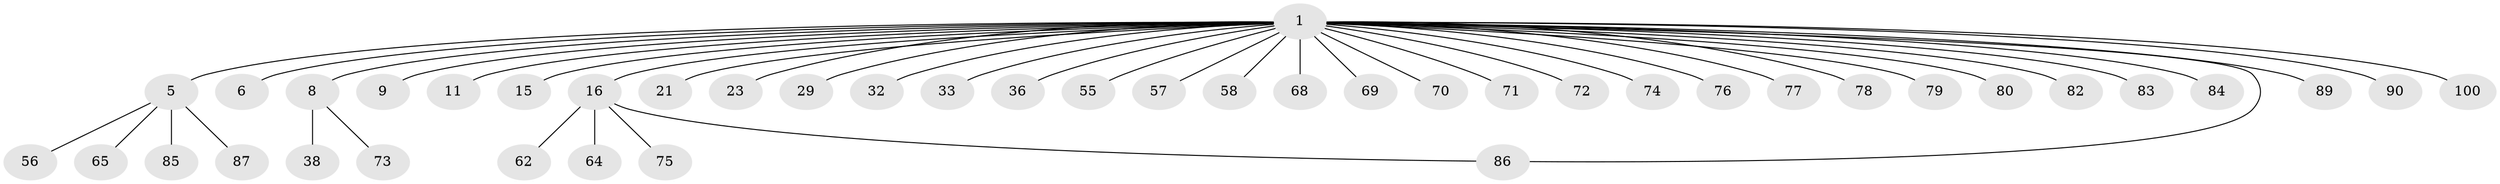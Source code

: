 // original degree distribution, {1: 0.6826923076923077, 12: 0.009615384615384616, 22: 0.009615384615384616, 2: 0.16346153846153846, 5: 0.019230769230769232, 25: 0.009615384615384616, 6: 0.009615384615384616, 4: 0.019230769230769232, 3: 0.07692307692307693}
// Generated by graph-tools (version 1.1) at 2025/18/03/04/25 18:18:02]
// undirected, 44 vertices, 44 edges
graph export_dot {
graph [start="1"]
  node [color=gray90,style=filled];
  1 [super="+2"];
  5 [super="+31+14+61+10"];
  6;
  8 [super="+20+46+88+34"];
  9;
  11 [super="+35"];
  15;
  16 [super="+25+45+27"];
  21;
  23;
  29;
  32 [super="+48+96"];
  33;
  36;
  38 [super="+81"];
  55 [super="+67"];
  56;
  57 [super="+66"];
  58;
  62;
  64;
  65;
  68;
  69;
  70;
  71;
  72;
  73;
  74;
  75;
  76;
  77;
  78;
  79;
  80;
  82;
  83 [super="+94+92"];
  84;
  85;
  86;
  87;
  89;
  90;
  100;
  1 -- 5;
  1 -- 6;
  1 -- 8 [weight=2];
  1 -- 9;
  1 -- 11;
  1 -- 15;
  1 -- 16;
  1 -- 21;
  1 -- 23;
  1 -- 29;
  1 -- 32;
  1 -- 33;
  1 -- 36;
  1 -- 55;
  1 -- 57;
  1 -- 58;
  1 -- 68;
  1 -- 69;
  1 -- 70;
  1 -- 71;
  1 -- 72;
  1 -- 74;
  1 -- 76;
  1 -- 77;
  1 -- 78;
  1 -- 79;
  1 -- 80;
  1 -- 82;
  1 -- 83;
  1 -- 84;
  1 -- 86;
  1 -- 89;
  1 -- 90;
  1 -- 100;
  5 -- 65;
  5 -- 85;
  5 -- 87;
  5 -- 56;
  8 -- 73;
  8 -- 38;
  16 -- 86;
  16 -- 75;
  16 -- 62;
  16 -- 64;
}
